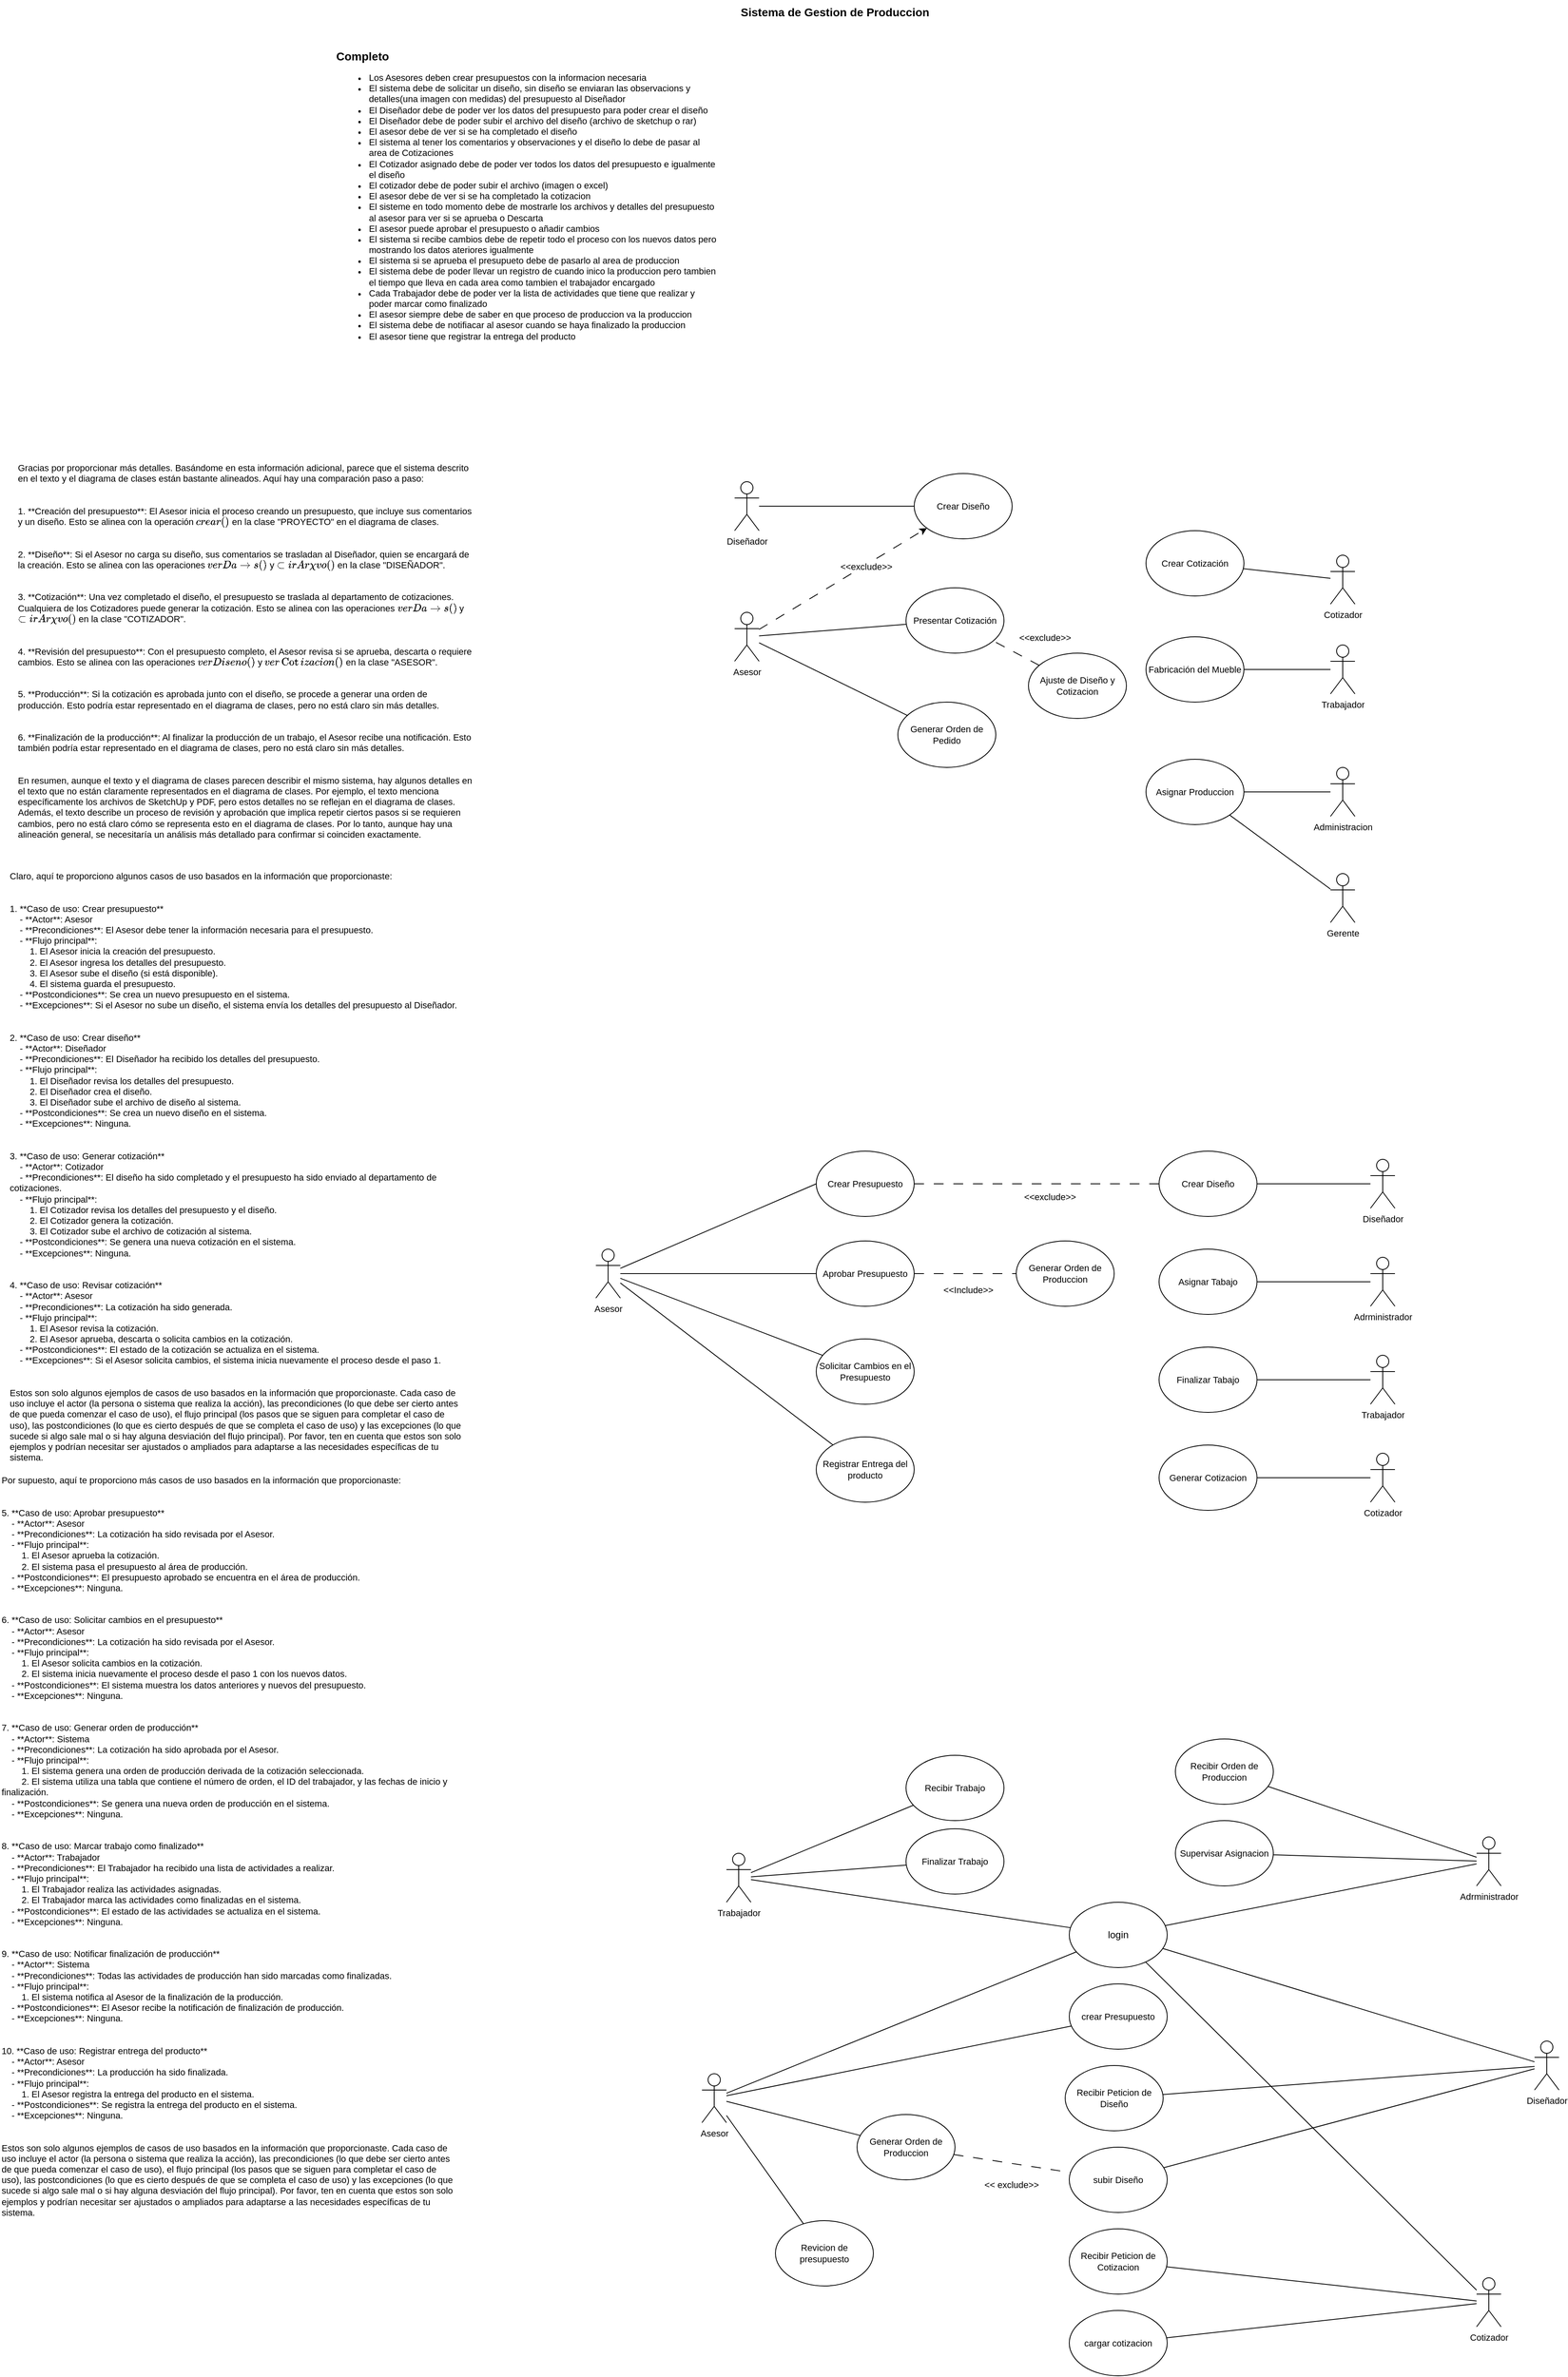 <mxfile version="22.1.21" type="device">
  <diagram id="C5RBs43oDa-KdzZeNtuy" name="Page-1">
    <mxGraphModel dx="3293" dy="3129" grid="1" gridSize="10" guides="1" tooltips="1" connect="1" arrows="1" fold="1" page="1" pageScale="1" pageWidth="850" pageHeight="1100" math="0" shadow="0">
      <root>
        <mxCell id="WIyWlLk6GJQsqaUBKTNV-0" />
        <mxCell id="WIyWlLk6GJQsqaUBKTNV-1" parent="WIyWlLk6GJQsqaUBKTNV-0" />
        <mxCell id="022_QiMPyhlzap2xASss-29" value="Crear Diseño" style="ellipse;whiteSpace=wrap;html=1;fontFamily=Helvetica;fontSize=11;fontColor=default;" parent="WIyWlLk6GJQsqaUBKTNV-1" vertex="1">
          <mxGeometry x="240" y="-1020" width="120" height="80" as="geometry" />
        </mxCell>
        <mxCell id="022_QiMPyhlzap2xASss-30" value="Crear Cotización" style="ellipse;whiteSpace=wrap;html=1;fontFamily=Helvetica;fontSize=11;fontColor=default;" parent="WIyWlLk6GJQsqaUBKTNV-1" vertex="1">
          <mxGeometry x="524" y="-950" width="120" height="80" as="geometry" />
        </mxCell>
        <mxCell id="022_QiMPyhlzap2xASss-31" value="Presentar Cotización" style="ellipse;whiteSpace=wrap;html=1;fontFamily=Helvetica;fontSize=11;fontColor=default;" parent="WIyWlLk6GJQsqaUBKTNV-1" vertex="1">
          <mxGeometry x="230" y="-880" width="120" height="80" as="geometry" />
        </mxCell>
        <mxCell id="022_QiMPyhlzap2xASss-59" style="edgeStyle=none;shape=connector;rounded=0;orthogonalLoop=1;jettySize=auto;html=1;labelBackgroundColor=default;align=center;verticalAlign=middle;fontFamily=Helvetica;fontSize=11;fontColor=default;endArrow=none;endFill=0;dashed=1;dashPattern=12 12;" parent="WIyWlLk6GJQsqaUBKTNV-1" source="022_QiMPyhlzap2xASss-32" target="022_QiMPyhlzap2xASss-31" edge="1">
          <mxGeometry relative="1" as="geometry" />
        </mxCell>
        <mxCell id="022_QiMPyhlzap2xASss-60" value="&amp;lt;&amp;lt;exclude&amp;gt;&amp;gt;" style="edgeLabel;html=1;align=center;verticalAlign=middle;resizable=0;points=[];fontSize=11;fontFamily=Helvetica;fontColor=default;" parent="022_QiMPyhlzap2xASss-59" vertex="1" connectable="0">
          <mxGeometry x="0.057" y="-1" relative="1" as="geometry">
            <mxPoint x="36" y="-18" as="offset" />
          </mxGeometry>
        </mxCell>
        <mxCell id="022_QiMPyhlzap2xASss-32" value="Ajuste de Diseño y Cotizacion" style="ellipse;whiteSpace=wrap;html=1;fontFamily=Helvetica;fontSize=11;fontColor=default;" parent="WIyWlLk6GJQsqaUBKTNV-1" vertex="1">
          <mxGeometry x="380" y="-800" width="120" height="80" as="geometry" />
        </mxCell>
        <mxCell id="022_QiMPyhlzap2xASss-33" value="Generar Orden de Pedido" style="ellipse;whiteSpace=wrap;html=1;fontFamily=Helvetica;fontSize=11;fontColor=default;" parent="WIyWlLk6GJQsqaUBKTNV-1" vertex="1">
          <mxGeometry x="220" y="-740" width="120" height="80" as="geometry" />
        </mxCell>
        <mxCell id="022_QiMPyhlzap2xASss-34" value="Asignar Produccion" style="ellipse;whiteSpace=wrap;html=1;fontFamily=Helvetica;fontSize=11;fontColor=default;" parent="WIyWlLk6GJQsqaUBKTNV-1" vertex="1">
          <mxGeometry x="524" y="-670" width="120" height="80" as="geometry" />
        </mxCell>
        <mxCell id="022_QiMPyhlzap2xASss-37" value="Fabricación del Mueble" style="ellipse;whiteSpace=wrap;html=1;fontFamily=Helvetica;fontSize=11;fontColor=default;" parent="WIyWlLk6GJQsqaUBKTNV-1" vertex="1">
          <mxGeometry x="524" y="-820" width="120" height="80" as="geometry" />
        </mxCell>
        <mxCell id="022_QiMPyhlzap2xASss-39" style="shape=connector;rounded=0;orthogonalLoop=1;jettySize=auto;html=1;labelBackgroundColor=default;strokeColor=none;align=center;verticalAlign=middle;fontFamily=Helvetica;fontSize=11;fontColor=default;endArrow=none;endFill=0;" parent="WIyWlLk6GJQsqaUBKTNV-1" source="022_QiMPyhlzap2xASss-38" target="022_QiMPyhlzap2xASss-29" edge="1">
          <mxGeometry relative="1" as="geometry" />
        </mxCell>
        <mxCell id="022_QiMPyhlzap2xASss-40" style="edgeStyle=none;shape=connector;rounded=0;orthogonalLoop=1;jettySize=auto;html=1;labelBackgroundColor=default;align=center;verticalAlign=middle;fontFamily=Helvetica;fontSize=11;fontColor=default;endArrow=classic;endFill=1;dashed=1;dashPattern=12 12;" parent="WIyWlLk6GJQsqaUBKTNV-1" source="022_QiMPyhlzap2xASss-38" target="022_QiMPyhlzap2xASss-29" edge="1">
          <mxGeometry relative="1" as="geometry" />
        </mxCell>
        <mxCell id="022_QiMPyhlzap2xASss-63" value="&amp;lt;&amp;lt;exclude&amp;gt;&amp;gt;" style="edgeLabel;html=1;align=center;verticalAlign=middle;resizable=0;points=[];fontSize=11;fontFamily=Helvetica;fontColor=default;" parent="022_QiMPyhlzap2xASss-40" vertex="1" connectable="0">
          <mxGeometry x="0.266" y="-2" relative="1" as="geometry">
            <mxPoint as="offset" />
          </mxGeometry>
        </mxCell>
        <mxCell id="022_QiMPyhlzap2xASss-42" style="edgeStyle=none;shape=connector;rounded=0;orthogonalLoop=1;jettySize=auto;html=1;labelBackgroundColor=default;align=center;verticalAlign=middle;fontFamily=Helvetica;fontSize=11;fontColor=default;endArrow=none;endFill=0;" parent="WIyWlLk6GJQsqaUBKTNV-1" source="022_QiMPyhlzap2xASss-38" target="022_QiMPyhlzap2xASss-31" edge="1">
          <mxGeometry relative="1" as="geometry" />
        </mxCell>
        <mxCell id="022_QiMPyhlzap2xASss-43" style="edgeStyle=none;shape=connector;rounded=0;orthogonalLoop=1;jettySize=auto;html=1;labelBackgroundColor=default;align=center;verticalAlign=middle;fontFamily=Helvetica;fontSize=11;fontColor=default;endArrow=none;endFill=0;" parent="WIyWlLk6GJQsqaUBKTNV-1" source="022_QiMPyhlzap2xASss-38" target="022_QiMPyhlzap2xASss-33" edge="1">
          <mxGeometry relative="1" as="geometry" />
        </mxCell>
        <mxCell id="022_QiMPyhlzap2xASss-38" value="Asesor" style="shape=umlActor;verticalLabelPosition=bottom;verticalAlign=top;html=1;outlineConnect=0;fontFamily=Helvetica;fontSize=11;fontColor=default;" parent="WIyWlLk6GJQsqaUBKTNV-1" vertex="1">
          <mxGeometry x="20" y="-850" width="30" height="60" as="geometry" />
        </mxCell>
        <mxCell id="022_QiMPyhlzap2xASss-49" style="edgeStyle=none;shape=connector;rounded=0;orthogonalLoop=1;jettySize=auto;html=1;labelBackgroundColor=default;align=center;verticalAlign=middle;fontFamily=Helvetica;fontSize=11;fontColor=default;endArrow=none;endFill=0;" parent="WIyWlLk6GJQsqaUBKTNV-1" source="022_QiMPyhlzap2xASss-46" target="022_QiMPyhlzap2xASss-30" edge="1">
          <mxGeometry relative="1" as="geometry" />
        </mxCell>
        <mxCell id="022_QiMPyhlzap2xASss-46" value="Cotizador" style="shape=umlActor;verticalLabelPosition=bottom;verticalAlign=top;html=1;outlineConnect=0;fontFamily=Helvetica;fontSize=11;fontColor=default;" parent="WIyWlLk6GJQsqaUBKTNV-1" vertex="1">
          <mxGeometry x="750" y="-920" width="30" height="60" as="geometry" />
        </mxCell>
        <mxCell id="022_QiMPyhlzap2xASss-52" style="edgeStyle=none;shape=connector;rounded=0;orthogonalLoop=1;jettySize=auto;html=1;labelBackgroundColor=default;align=center;verticalAlign=middle;fontFamily=Helvetica;fontSize=11;fontColor=default;endArrow=none;endFill=0;" parent="WIyWlLk6GJQsqaUBKTNV-1" source="022_QiMPyhlzap2xASss-51" target="022_QiMPyhlzap2xASss-37" edge="1">
          <mxGeometry relative="1" as="geometry" />
        </mxCell>
        <mxCell id="022_QiMPyhlzap2xASss-51" value="Trabajador" style="shape=umlActor;verticalLabelPosition=bottom;verticalAlign=top;html=1;outlineConnect=0;fontFamily=Helvetica;fontSize=11;fontColor=default;" parent="WIyWlLk6GJQsqaUBKTNV-1" vertex="1">
          <mxGeometry x="750" y="-810" width="30" height="60" as="geometry" />
        </mxCell>
        <mxCell id="022_QiMPyhlzap2xASss-56" style="edgeStyle=none;shape=connector;rounded=0;orthogonalLoop=1;jettySize=auto;html=1;labelBackgroundColor=default;align=center;verticalAlign=middle;fontFamily=Helvetica;fontSize=11;fontColor=default;endArrow=none;endFill=0;" parent="WIyWlLk6GJQsqaUBKTNV-1" source="022_QiMPyhlzap2xASss-55" target="022_QiMPyhlzap2xASss-34" edge="1">
          <mxGeometry relative="1" as="geometry" />
        </mxCell>
        <mxCell id="022_QiMPyhlzap2xASss-55" value="Administracion" style="shape=umlActor;verticalLabelPosition=bottom;verticalAlign=top;html=1;outlineConnect=0;fontFamily=Helvetica;fontSize=11;fontColor=default;" parent="WIyWlLk6GJQsqaUBKTNV-1" vertex="1">
          <mxGeometry x="750" y="-660" width="30" height="60" as="geometry" />
        </mxCell>
        <mxCell id="022_QiMPyhlzap2xASss-58" style="edgeStyle=none;shape=connector;rounded=0;orthogonalLoop=1;jettySize=auto;html=1;entryX=1;entryY=1;entryDx=0;entryDy=0;labelBackgroundColor=default;align=center;verticalAlign=middle;fontFamily=Helvetica;fontSize=11;fontColor=default;endArrow=none;endFill=0;" parent="WIyWlLk6GJQsqaUBKTNV-1" source="022_QiMPyhlzap2xASss-57" target="022_QiMPyhlzap2xASss-34" edge="1">
          <mxGeometry relative="1" as="geometry" />
        </mxCell>
        <mxCell id="022_QiMPyhlzap2xASss-57" value="Gerente" style="shape=umlActor;verticalLabelPosition=bottom;verticalAlign=top;html=1;outlineConnect=0;fontFamily=Helvetica;fontSize=11;fontColor=default;" parent="WIyWlLk6GJQsqaUBKTNV-1" vertex="1">
          <mxGeometry x="750" y="-530" width="30" height="60" as="geometry" />
        </mxCell>
        <mxCell id="022_QiMPyhlzap2xASss-62" style="edgeStyle=none;shape=connector;rounded=0;orthogonalLoop=1;jettySize=auto;html=1;labelBackgroundColor=default;align=center;verticalAlign=middle;fontFamily=Helvetica;fontSize=11;fontColor=default;endArrow=none;endFill=0;" parent="WIyWlLk6GJQsqaUBKTNV-1" source="022_QiMPyhlzap2xASss-61" target="022_QiMPyhlzap2xASss-29" edge="1">
          <mxGeometry relative="1" as="geometry" />
        </mxCell>
        <mxCell id="022_QiMPyhlzap2xASss-61" value="Diseñador" style="shape=umlActor;verticalLabelPosition=bottom;verticalAlign=top;html=1;outlineConnect=0;fontFamily=Helvetica;fontSize=11;fontColor=default;" parent="WIyWlLk6GJQsqaUBKTNV-1" vertex="1">
          <mxGeometry x="20" y="-1010" width="30" height="60" as="geometry" />
        </mxCell>
        <mxCell id="TXay83gfQH7YR7HTGBkE-0" value="&lt;font style=&quot;font-size: 14px;&quot;&gt;&lt;b&gt;Sistema de Gestion de Produccion&amp;nbsp;&lt;/b&gt;&lt;/font&gt;" style="text;strokeColor=none;align=center;fillColor=none;html=1;verticalAlign=middle;whiteSpace=wrap;rounded=0;fontSize=11;fontFamily=Helvetica;fontColor=default;" parent="WIyWlLk6GJQsqaUBKTNV-1" vertex="1">
          <mxGeometry y="-1600" width="290" height="30" as="geometry" />
        </mxCell>
        <mxCell id="TXay83gfQH7YR7HTGBkE-3" value="&lt;div style=&quot;font-size: 14px;&quot;&gt;&lt;b&gt;Completo&lt;/b&gt;&lt;/div&gt;&lt;ul&gt;&lt;li&gt;Los Asesores deben crear presupuestos con la informacion necesaria&lt;/li&gt;&lt;li style=&quot;&quot;&gt;El sistema debe de solicitar un diseño, sin diseño se enviaran las observacions y detalles(una imagen con medidas) del presupuesto al Diseñador&lt;/li&gt;&lt;li style=&quot;&quot;&gt;El Diseñador debe de poder ver los datos del presupuesto para poder crear el diseño&lt;/li&gt;&lt;li style=&quot;&quot;&gt;El Diseñador debe de poder subir el archivo del diseño (archivo de sketchup o rar)&lt;/li&gt;&lt;li style=&quot;&quot;&gt;El asesor debe de ver si se ha completado el diseño&lt;/li&gt;&lt;li style=&quot;&quot;&gt;El sistema al tener los comentarios y observaciones y el diseño lo debe de pasar al area de Cotizaciones&lt;/li&gt;&lt;li style=&quot;&quot;&gt;El Cotizador asignado debe de poder ver todos los datos del presupuesto e igualmente el diseño&lt;/li&gt;&lt;li style=&quot;&quot;&gt;El cotizador debe de poder subir el archivo (imagen o excel)&amp;nbsp;&lt;/li&gt;&lt;li style=&quot;&quot;&gt;El asesor debe de ver si se ha completado la cotizacion&lt;/li&gt;&lt;li style=&quot;&quot;&gt;El sisteme en todo momento debe de mostrarle los archivos y detalles del presupuesto al asesor para ver si se aprueba o Descarta&lt;br&gt;&lt;/li&gt;&lt;li style=&quot;&quot;&gt;El asesor puede aprobar el presupuesto o añadir cambios&lt;/li&gt;&lt;li style=&quot;&quot;&gt;El sistema si recibe cambios debe de repetir todo el proceso con los nuevos datos pero mostrando los datos ateriores igualmente&lt;/li&gt;&lt;li style=&quot;&quot;&gt;El sistema si se aprueba el presupueto debe de pasarlo al area de produccion&lt;/li&gt;&lt;li style=&quot;&quot;&gt;El sistema debe de poder llevar un registro de cuando inico la produccion pero tambien el tiempo que lleva en cada area como tambien el trabajador encargado&lt;/li&gt;&lt;li style=&quot;&quot;&gt;Cada Trabajador debe de poder ver la lista de actividades que tiene que realizar y poder marcar como finalizado&amp;nbsp;&lt;/li&gt;&lt;li style=&quot;&quot;&gt;El asesor siempre debe de saber en que proceso de produccion va la produccion&lt;/li&gt;&lt;li style=&quot;&quot;&gt;El sistema debe de notifiacar al asesor cuando se haya finalizado la produccion&lt;/li&gt;&lt;li style=&quot;&quot;&gt;El asesor tiene que registrar la entrega del producto&lt;/li&gt;&lt;/ul&gt;" style="text;strokeColor=none;align=left;fillColor=none;html=1;verticalAlign=middle;whiteSpace=wrap;rounded=0;fontSize=11;fontFamily=Helvetica;fontColor=default;" parent="WIyWlLk6GJQsqaUBKTNV-1" vertex="1">
          <mxGeometry x="-470" y="-1550" width="470" height="390" as="geometry" />
        </mxCell>
        <mxCell id="TXay83gfQH7YR7HTGBkE-7" value="Gracias por proporcionar más detalles. Basándome en esta información adicional, parece que el sistema descrito en el texto y el diagrama de clases están bastante alineados. Aquí hay una comparación paso a paso:&#xa;&#xa;&#xa;1. **Creación del presupuesto**: El Asesor inicia el proceso creando un presupuesto, que incluye sus comentarios y un diseño. Esto se alinea con la operación `crear()` en la clase &quot;PROYECTO&quot; en el diagrama de clases.&#xa;&#xa;&#xa;2. **Diseño**: Si el Asesor no carga su diseño, sus comentarios se trasladan al Diseñador, quien se encargará de la creación. Esto se alinea con las operaciones `verDatos()` y `subirArchivo()` en la clase &quot;DISEÑADOR&quot;.&#xa;&#xa;&#xa;3. **Cotización**: Una vez completado el diseño, el presupuesto se traslada al departamento de cotizaciones. Cualquiera de los Cotizadores puede generar la cotización. Esto se alinea con las operaciones `verDatos()` y `subirArchivo()` en la clase &quot;COTIZADOR&quot;.&#xa;&#xa;&#xa;4. **Revisión del presupuesto**: Con el presupuesto completo, el Asesor revisa si se aprueba, descarta o requiere cambios. Esto se alinea con las operaciones `verDiseno()` y `verCotizacion()` en la clase &quot;ASESOR&quot;.&#xa;&#xa;&#xa;5. **Producción**: Si la cotización es aprobada junto con el diseño, se procede a generar una orden de producción. Esto podría estar representado en el diagrama de clases, pero no está claro sin más detalles.&#xa;&#xa;&#xa;6. **Finalización de la producción**: Al finalizar la producción de un trabajo, el Asesor recibe una notificación. Esto también podría estar representado en el diagrama de clases, pero no está claro sin más detalles.&#xa;&#xa;&#xa;En resumen, aunque el texto y el diagrama de clases parecen describir el mismo sistema, hay algunos detalles en el texto que no están claramente representados en el diagrama de clases. Por ejemplo, el texto menciona específicamente los archivos de SketchUp y PDF, pero estos detalles no se reflejan en el diagrama de clases. Además, el texto describe un proceso de revisión y aprobación que implica repetir ciertos pasos si se requieren cambios, pero no está claro cómo se representa esto en el diagrama de clases. Por lo tanto, aunque hay una alineación general, se necesitaría un análisis más detallado para confirmar si coinciden exactamente." style="text;whiteSpace=wrap;fontSize=11;fontFamily=Helvetica;fontColor=default;" parent="WIyWlLk6GJQsqaUBKTNV-1" vertex="1">
          <mxGeometry x="-860" y="-1040" width="560" height="560" as="geometry" />
        </mxCell>
        <mxCell id="TXay83gfQH7YR7HTGBkE-8" value="Claro, aquí te proporciono algunos casos de uso basados en la información que proporcionaste:&#xa;&#xa;&#xa;1. **Caso de uso: Crear presupuesto**&#xa;    - **Actor**: Asesor&#xa;    - **Precondiciones**: El Asesor debe tener la información necesaria para el presupuesto.&#xa;    - **Flujo principal**:&#xa;        1. El Asesor inicia la creación del presupuesto.&#xa;        2. El Asesor ingresa los detalles del presupuesto.&#xa;        3. El Asesor sube el diseño (si está disponible).&#xa;        4. El sistema guarda el presupuesto.&#xa;    - **Postcondiciones**: Se crea un nuevo presupuesto en el sistema.&#xa;    - **Excepciones**: Si el Asesor no sube un diseño, el sistema envía los detalles del presupuesto al Diseñador.&#xa;&#xa;&#xa;2. **Caso de uso: Crear diseño**&#xa;    - **Actor**: Diseñador&#xa;    - **Precondiciones**: El Diseñador ha recibido los detalles del presupuesto.&#xa;    - **Flujo principal**:&#xa;        1. El Diseñador revisa los detalles del presupuesto.&#xa;        2. El Diseñador crea el diseño.&#xa;        3. El Diseñador sube el archivo de diseño al sistema.&#xa;    - **Postcondiciones**: Se crea un nuevo diseño en el sistema.&#xa;    - **Excepciones**: Ninguna.&#xa;&#xa;&#xa;3. **Caso de uso: Generar cotización**&#xa;    - **Actor**: Cotizador&#xa;    - **Precondiciones**: El diseño ha sido completado y el presupuesto ha sido enviado al departamento de cotizaciones.&#xa;    - **Flujo principal**:&#xa;        1. El Cotizador revisa los detalles del presupuesto y el diseño.&#xa;        2. El Cotizador genera la cotización.&#xa;        3. El Cotizador sube el archivo de cotización al sistema.&#xa;    - **Postcondiciones**: Se genera una nueva cotización en el sistema.&#xa;    - **Excepciones**: Ninguna.&#xa;&#xa;&#xa;4. **Caso de uso: Revisar cotización**&#xa;    - **Actor**: Asesor&#xa;    - **Precondiciones**: La cotización ha sido generada.&#xa;    - **Flujo principal**:&#xa;        1. El Asesor revisa la cotización.&#xa;        2. El Asesor aprueba, descarta o solicita cambios en la cotización.&#xa;    - **Postcondiciones**: El estado de la cotización se actualiza en el sistema.&#xa;    - **Excepciones**: Si el Asesor solicita cambios, el sistema inicia nuevamente el proceso desde el paso 1.&#xa;&#xa;&#xa;Estos son solo algunos ejemplos de casos de uso basados en la información que proporcionaste. Cada caso de uso incluye el actor (la persona o sistema que realiza la acción), las precondiciones (lo que debe ser cierto antes de que pueda comenzar el caso de uso), el flujo principal (los pasos que se siguen para completar el caso de uso), las postcondiciones (lo que es cierto después de que se completa el caso de uso) y las excepciones (lo que sucede si algo sale mal o si hay alguna desviación del flujo principal). Por favor, ten en cuenta que estos son solo ejemplos y podrían necesitar ser ajustados o ampliados para adaptarse a las necesidades específicas de tu sistema." style="text;whiteSpace=wrap;fontSize=11;fontFamily=Helvetica;fontColor=default;" parent="WIyWlLk6GJQsqaUBKTNV-1" vertex="1">
          <mxGeometry x="-870" y="-540" width="560" height="780" as="geometry" />
        </mxCell>
        <mxCell id="TXay83gfQH7YR7HTGBkE-9" value="Por supuesto, aquí te proporciono más casos de uso basados en la información que proporcionaste:&#xa;&#xa;&#xa;5. **Caso de uso: Aprobar presupuesto**&#xa;    - **Actor**: Asesor&#xa;    - **Precondiciones**: La cotización ha sido revisada por el Asesor.&#xa;    - **Flujo principal**:&#xa;        1. El Asesor aprueba la cotización.&#xa;        2. El sistema pasa el presupuesto al área de producción.&#xa;    - **Postcondiciones**: El presupuesto aprobado se encuentra en el área de producción.&#xa;    - **Excepciones**: Ninguna.&#xa;&#xa;&#xa;6. **Caso de uso: Solicitar cambios en el presupuesto**&#xa;    - **Actor**: Asesor&#xa;    - **Precondiciones**: La cotización ha sido revisada por el Asesor.&#xa;    - **Flujo principal**:&#xa;        1. El Asesor solicita cambios en la cotización.&#xa;        2. El sistema inicia nuevamente el proceso desde el paso 1 con los nuevos datos.&#xa;    - **Postcondiciones**: El sistema muestra los datos anteriores y nuevos del presupuesto.&#xa;    - **Excepciones**: Ninguna.&#xa;&#xa;&#xa;7. **Caso de uso: Generar orden de producción**&#xa;    - **Actor**: Sistema&#xa;    - **Precondiciones**: La cotización ha sido aprobada por el Asesor.&#xa;    - **Flujo principal**:&#xa;        1. El sistema genera una orden de producción derivada de la cotización seleccionada.&#xa;        2. El sistema utiliza una tabla que contiene el número de orden, el ID del trabajador, y las fechas de inicio y finalización.&#xa;    - **Postcondiciones**: Se genera una nueva orden de producción en el sistema.&#xa;    - **Excepciones**: Ninguna.&#xa;&#xa;&#xa;8. **Caso de uso: Marcar trabajo como finalizado**&#xa;    - **Actor**: Trabajador&#xa;    - **Precondiciones**: El Trabajador ha recibido una lista de actividades a realizar.&#xa;    - **Flujo principal**:&#xa;        1. El Trabajador realiza las actividades asignadas.&#xa;        2. El Trabajador marca las actividades como finalizadas en el sistema.&#xa;    - **Postcondiciones**: El estado de las actividades se actualiza en el sistema.&#xa;    - **Excepciones**: Ninguna.&#xa;&#xa;&#xa;9. **Caso de uso: Notificar finalización de producción**&#xa;    - **Actor**: Sistema&#xa;    - **Precondiciones**: Todas las actividades de producción han sido marcadas como finalizadas.&#xa;    - **Flujo principal**:&#xa;        1. El sistema notifica al Asesor de la finalización de la producción.&#xa;    - **Postcondiciones**: El Asesor recibe la notificación de finalización de producción.&#xa;    - **Excepciones**: Ninguna.&#xa;&#xa;&#xa;10. **Caso de uso: Registrar entrega del producto**&#xa;    - **Actor**: Asesor&#xa;    - **Precondiciones**: La producción ha sido finalizada.&#xa;    - **Flujo principal**:&#xa;        1. El Asesor registra la entrega del producto en el sistema.&#xa;    - **Postcondiciones**: Se registra la entrega del producto en el sistema.&#xa;    - **Excepciones**: Ninguna.&#xa;&#xa;&#xa;Estos son solo algunos ejemplos de casos de uso basados en la información que proporcionaste. Cada caso de uso incluye el actor (la persona o sistema que realiza la acción), las precondiciones (lo que debe ser cierto antes de que pueda comenzar el caso de uso), el flujo principal (los pasos que se siguen para completar el caso de uso), las postcondiciones (lo que es cierto después de que se completa el caso de uso) y las excepciones (lo que sucede si algo sale mal o si hay alguna desviación del flujo principal). Por favor, ten en cuenta que estos son solo ejemplos y podrían necesitar ser ajustados o ampliados para adaptarse a las necesidades específicas de tu sistema." style="text;whiteSpace=wrap;fontSize=11;fontFamily=Helvetica;fontColor=default;" parent="WIyWlLk6GJQsqaUBKTNV-1" vertex="1">
          <mxGeometry x="-880" y="200" width="560" height="930" as="geometry" />
        </mxCell>
        <mxCell id="TXay83gfQH7YR7HTGBkE-13" style="shape=connector;rounded=0;orthogonalLoop=1;jettySize=auto;html=1;entryX=0;entryY=0.5;entryDx=0;entryDy=0;labelBackgroundColor=default;strokeColor=default;align=center;verticalAlign=middle;fontFamily=Helvetica;fontSize=11;fontColor=default;endArrow=none;endFill=0;" parent="WIyWlLk6GJQsqaUBKTNV-1" source="TXay83gfQH7YR7HTGBkE-10" target="TXay83gfQH7YR7HTGBkE-11" edge="1">
          <mxGeometry relative="1" as="geometry" />
        </mxCell>
        <mxCell id="TXay83gfQH7YR7HTGBkE-23" style="edgeStyle=none;shape=connector;rounded=0;orthogonalLoop=1;jettySize=auto;html=1;labelBackgroundColor=default;strokeColor=default;align=center;verticalAlign=middle;fontFamily=Helvetica;fontSize=11;fontColor=default;endArrow=none;endFill=0;" parent="WIyWlLk6GJQsqaUBKTNV-1" source="TXay83gfQH7YR7HTGBkE-10" target="TXay83gfQH7YR7HTGBkE-22" edge="1">
          <mxGeometry relative="1" as="geometry" />
        </mxCell>
        <mxCell id="TXay83gfQH7YR7HTGBkE-25" style="edgeStyle=none;shape=connector;rounded=0;orthogonalLoop=1;jettySize=auto;html=1;labelBackgroundColor=default;strokeColor=default;align=center;verticalAlign=middle;fontFamily=Helvetica;fontSize=11;fontColor=default;endArrow=none;endFill=0;" parent="WIyWlLk6GJQsqaUBKTNV-1" source="TXay83gfQH7YR7HTGBkE-10" target="TXay83gfQH7YR7HTGBkE-24" edge="1">
          <mxGeometry relative="1" as="geometry" />
        </mxCell>
        <mxCell id="TXay83gfQH7YR7HTGBkE-33" style="edgeStyle=none;shape=connector;rounded=0;orthogonalLoop=1;jettySize=auto;html=1;labelBackgroundColor=default;strokeColor=default;align=center;verticalAlign=middle;fontFamily=Helvetica;fontSize=11;fontColor=default;endArrow=none;endFill=0;" parent="WIyWlLk6GJQsqaUBKTNV-1" source="TXay83gfQH7YR7HTGBkE-10" target="TXay83gfQH7YR7HTGBkE-32" edge="1">
          <mxGeometry relative="1" as="geometry" />
        </mxCell>
        <mxCell id="TXay83gfQH7YR7HTGBkE-10" value="Asesor" style="shape=umlActor;verticalLabelPosition=bottom;verticalAlign=top;html=1;outlineConnect=0;fontFamily=Helvetica;fontSize=11;fontColor=default;" parent="WIyWlLk6GJQsqaUBKTNV-1" vertex="1">
          <mxGeometry x="-150" y="-70" width="30" height="60" as="geometry" />
        </mxCell>
        <mxCell id="TXay83gfQH7YR7HTGBkE-34" style="edgeStyle=none;shape=connector;rounded=0;orthogonalLoop=1;jettySize=auto;html=1;labelBackgroundColor=default;strokeColor=default;align=center;verticalAlign=middle;fontFamily=Helvetica;fontSize=11;fontColor=default;endArrow=none;endFill=0;dashed=1;dashPattern=12 12;" parent="WIyWlLk6GJQsqaUBKTNV-1" source="TXay83gfQH7YR7HTGBkE-11" target="TXay83gfQH7YR7HTGBkE-15" edge="1">
          <mxGeometry relative="1" as="geometry" />
        </mxCell>
        <mxCell id="TXay83gfQH7YR7HTGBkE-35" value="&amp;lt;&amp;lt;exclude&amp;gt;&amp;gt;" style="edgeLabel;html=1;align=center;verticalAlign=middle;resizable=0;points=[];fontSize=11;fontFamily=Helvetica;fontColor=default;" parent="TXay83gfQH7YR7HTGBkE-34" vertex="1" connectable="0">
          <mxGeometry x="0.253" y="-4" relative="1" as="geometry">
            <mxPoint x="-22" y="12" as="offset" />
          </mxGeometry>
        </mxCell>
        <mxCell id="TXay83gfQH7YR7HTGBkE-11" value="Crear Presupuesto" style="ellipse;whiteSpace=wrap;html=1;fontFamily=Helvetica;fontSize=11;fontColor=default;" parent="WIyWlLk6GJQsqaUBKTNV-1" vertex="1">
          <mxGeometry x="120" y="-190" width="120" height="80" as="geometry" />
        </mxCell>
        <mxCell id="TXay83gfQH7YR7HTGBkE-16" style="shape=connector;rounded=0;orthogonalLoop=1;jettySize=auto;html=1;labelBackgroundColor=default;strokeColor=default;align=center;verticalAlign=middle;fontFamily=Helvetica;fontSize=11;fontColor=default;endArrow=none;endFill=0;" parent="WIyWlLk6GJQsqaUBKTNV-1" source="TXay83gfQH7YR7HTGBkE-14" target="TXay83gfQH7YR7HTGBkE-15" edge="1">
          <mxGeometry relative="1" as="geometry" />
        </mxCell>
        <mxCell id="TXay83gfQH7YR7HTGBkE-14" value="Diseñador" style="shape=umlActor;verticalLabelPosition=bottom;verticalAlign=top;html=1;outlineConnect=0;fontFamily=Helvetica;fontSize=11;fontColor=default;" parent="WIyWlLk6GJQsqaUBKTNV-1" vertex="1">
          <mxGeometry x="799" y="-180" width="30" height="60" as="geometry" />
        </mxCell>
        <mxCell id="TXay83gfQH7YR7HTGBkE-15" value="Crear Diseño" style="ellipse;whiteSpace=wrap;html=1;fontFamily=Helvetica;fontSize=11;fontColor=default;" parent="WIyWlLk6GJQsqaUBKTNV-1" vertex="1">
          <mxGeometry x="540" y="-190" width="120" height="80" as="geometry" />
        </mxCell>
        <mxCell id="TXay83gfQH7YR7HTGBkE-19" style="edgeStyle=orthogonalEdgeStyle;shape=connector;rounded=0;orthogonalLoop=1;jettySize=auto;html=1;labelBackgroundColor=default;strokeColor=default;align=center;verticalAlign=middle;fontFamily=Helvetica;fontSize=11;fontColor=default;endArrow=none;endFill=0;" parent="WIyWlLk6GJQsqaUBKTNV-1" source="TXay83gfQH7YR7HTGBkE-17" target="TXay83gfQH7YR7HTGBkE-18" edge="1">
          <mxGeometry relative="1" as="geometry" />
        </mxCell>
        <mxCell id="TXay83gfQH7YR7HTGBkE-17" value="Cotizador" style="shape=umlActor;verticalLabelPosition=bottom;verticalAlign=top;html=1;outlineConnect=0;fontFamily=Helvetica;fontSize=11;fontColor=default;" parent="WIyWlLk6GJQsqaUBKTNV-1" vertex="1">
          <mxGeometry x="799" y="180" width="30" height="60" as="geometry" />
        </mxCell>
        <mxCell id="TXay83gfQH7YR7HTGBkE-18" value="Generar Cotizacion" style="ellipse;whiteSpace=wrap;html=1;fontFamily=Helvetica;fontSize=11;fontColor=default;" parent="WIyWlLk6GJQsqaUBKTNV-1" vertex="1">
          <mxGeometry x="540" y="170" width="120" height="80" as="geometry" />
        </mxCell>
        <mxCell id="TXay83gfQH7YR7HTGBkE-36" style="edgeStyle=none;shape=connector;rounded=0;orthogonalLoop=1;jettySize=auto;html=1;labelBackgroundColor=default;strokeColor=default;align=center;verticalAlign=middle;fontFamily=Helvetica;fontSize=11;fontColor=default;endArrow=none;endFill=0;dashed=1;dashPattern=12 12;" parent="WIyWlLk6GJQsqaUBKTNV-1" source="TXay83gfQH7YR7HTGBkE-22" target="TXay83gfQH7YR7HTGBkE-27" edge="1">
          <mxGeometry relative="1" as="geometry" />
        </mxCell>
        <mxCell id="TXay83gfQH7YR7HTGBkE-37" value="&amp;lt;&amp;lt;Include&amp;gt;&amp;gt;" style="edgeLabel;html=1;align=center;verticalAlign=middle;resizable=0;points=[];fontSize=11;fontFamily=Helvetica;fontColor=default;" parent="TXay83gfQH7YR7HTGBkE-36" vertex="1" connectable="0">
          <mxGeometry x="0.049" y="1" relative="1" as="geometry">
            <mxPoint y="21" as="offset" />
          </mxGeometry>
        </mxCell>
        <mxCell id="TXay83gfQH7YR7HTGBkE-22" value="Aprobar Presupuesto" style="ellipse;whiteSpace=wrap;html=1;fontFamily=Helvetica;fontSize=11;fontColor=default;" parent="WIyWlLk6GJQsqaUBKTNV-1" vertex="1">
          <mxGeometry x="120" y="-80" width="120" height="80" as="geometry" />
        </mxCell>
        <mxCell id="TXay83gfQH7YR7HTGBkE-24" value="Solicitar Cambios en el Presupuesto" style="ellipse;whiteSpace=wrap;html=1;fontFamily=Helvetica;fontSize=11;fontColor=default;" parent="WIyWlLk6GJQsqaUBKTNV-1" vertex="1">
          <mxGeometry x="120" y="40" width="120" height="80" as="geometry" />
        </mxCell>
        <mxCell id="TXay83gfQH7YR7HTGBkE-27" value="Generar Orden de Produccion" style="ellipse;whiteSpace=wrap;html=1;fontFamily=Helvetica;fontSize=11;fontColor=default;" parent="WIyWlLk6GJQsqaUBKTNV-1" vertex="1">
          <mxGeometry x="365" y="-80" width="120" height="80" as="geometry" />
        </mxCell>
        <mxCell id="TXay83gfQH7YR7HTGBkE-31" style="edgeStyle=none;shape=connector;rounded=0;orthogonalLoop=1;jettySize=auto;html=1;labelBackgroundColor=default;strokeColor=default;align=center;verticalAlign=middle;fontFamily=Helvetica;fontSize=11;fontColor=default;endArrow=none;endFill=0;" parent="WIyWlLk6GJQsqaUBKTNV-1" source="TXay83gfQH7YR7HTGBkE-29" target="TXay83gfQH7YR7HTGBkE-30" edge="1">
          <mxGeometry relative="1" as="geometry" />
        </mxCell>
        <mxCell id="TXay83gfQH7YR7HTGBkE-29" value="Trabajador" style="shape=umlActor;verticalLabelPosition=bottom;verticalAlign=top;html=1;outlineConnect=0;fontFamily=Helvetica;fontSize=11;fontColor=default;" parent="WIyWlLk6GJQsqaUBKTNV-1" vertex="1">
          <mxGeometry x="799" y="60" width="30" height="60" as="geometry" />
        </mxCell>
        <mxCell id="TXay83gfQH7YR7HTGBkE-30" value="Finalizar Tabajo" style="ellipse;whiteSpace=wrap;html=1;fontFamily=Helvetica;fontSize=11;fontColor=default;" parent="WIyWlLk6GJQsqaUBKTNV-1" vertex="1">
          <mxGeometry x="540" y="50" width="120" height="80" as="geometry" />
        </mxCell>
        <mxCell id="TXay83gfQH7YR7HTGBkE-32" value="Registrar Entrega del producto" style="ellipse;whiteSpace=wrap;html=1;fontFamily=Helvetica;fontSize=11;fontColor=default;" parent="WIyWlLk6GJQsqaUBKTNV-1" vertex="1">
          <mxGeometry x="120" y="160" width="120" height="80" as="geometry" />
        </mxCell>
        <mxCell id="TXay83gfQH7YR7HTGBkE-41" style="edgeStyle=none;shape=connector;rounded=0;orthogonalLoop=1;jettySize=auto;html=1;labelBackgroundColor=default;strokeColor=default;align=center;verticalAlign=middle;fontFamily=Helvetica;fontSize=11;fontColor=default;endArrow=none;endFill=0;" parent="WIyWlLk6GJQsqaUBKTNV-1" source="TXay83gfQH7YR7HTGBkE-38" target="TXay83gfQH7YR7HTGBkE-39" edge="1">
          <mxGeometry relative="1" as="geometry" />
        </mxCell>
        <mxCell id="TXay83gfQH7YR7HTGBkE-38" value="Adrministrador" style="shape=umlActor;verticalLabelPosition=bottom;verticalAlign=top;html=1;outlineConnect=0;fontFamily=Helvetica;fontSize=11;fontColor=default;" parent="WIyWlLk6GJQsqaUBKTNV-1" vertex="1">
          <mxGeometry x="799" y="-60" width="30" height="60" as="geometry" />
        </mxCell>
        <mxCell id="TXay83gfQH7YR7HTGBkE-39" value="Asignar Tabajo" style="ellipse;whiteSpace=wrap;html=1;fontFamily=Helvetica;fontSize=11;fontColor=default;" parent="WIyWlLk6GJQsqaUBKTNV-1" vertex="1">
          <mxGeometry x="540" y="-70" width="120" height="80" as="geometry" />
        </mxCell>
        <mxCell id="iO9kJRo08QqhtwGdoEuc-6" style="rounded=0;orthogonalLoop=1;jettySize=auto;html=1;endArrow=none;endFill=0;" edge="1" parent="WIyWlLk6GJQsqaUBKTNV-1" source="iO9kJRo08QqhtwGdoEuc-0" target="iO9kJRo08QqhtwGdoEuc-5">
          <mxGeometry relative="1" as="geometry" />
        </mxCell>
        <mxCell id="iO9kJRo08QqhtwGdoEuc-12" style="edgeStyle=none;shape=connector;rounded=0;orthogonalLoop=1;jettySize=auto;html=1;labelBackgroundColor=default;strokeColor=default;align=center;verticalAlign=middle;fontFamily=Helvetica;fontSize=11;fontColor=default;endArrow=none;endFill=0;" edge="1" parent="WIyWlLk6GJQsqaUBKTNV-1" source="iO9kJRo08QqhtwGdoEuc-0" target="iO9kJRo08QqhtwGdoEuc-11">
          <mxGeometry relative="1" as="geometry" />
        </mxCell>
        <mxCell id="iO9kJRo08QqhtwGdoEuc-20" style="edgeStyle=none;shape=connector;rounded=0;orthogonalLoop=1;jettySize=auto;html=1;labelBackgroundColor=default;strokeColor=default;align=center;verticalAlign=middle;fontFamily=Helvetica;fontSize=11;fontColor=default;endArrow=none;endFill=0;" edge="1" parent="WIyWlLk6GJQsqaUBKTNV-1" source="iO9kJRo08QqhtwGdoEuc-0" target="iO9kJRo08QqhtwGdoEuc-19">
          <mxGeometry relative="1" as="geometry" />
        </mxCell>
        <mxCell id="iO9kJRo08QqhtwGdoEuc-22" style="edgeStyle=none;shape=connector;rounded=0;orthogonalLoop=1;jettySize=auto;html=1;labelBackgroundColor=default;strokeColor=default;align=center;verticalAlign=middle;fontFamily=Helvetica;fontSize=11;fontColor=default;endArrow=none;endFill=0;" edge="1" parent="WIyWlLk6GJQsqaUBKTNV-1" source="iO9kJRo08QqhtwGdoEuc-0" target="iO9kJRo08QqhtwGdoEuc-21">
          <mxGeometry relative="1" as="geometry" />
        </mxCell>
        <mxCell id="iO9kJRo08QqhtwGdoEuc-0" value="Asesor" style="shape=umlActor;verticalLabelPosition=bottom;verticalAlign=top;html=1;outlineConnect=0;fontFamily=Helvetica;fontSize=11;fontColor=default;" vertex="1" parent="WIyWlLk6GJQsqaUBKTNV-1">
          <mxGeometry x="-20" y="940" width="30" height="60" as="geometry" />
        </mxCell>
        <mxCell id="iO9kJRo08QqhtwGdoEuc-7" style="edgeStyle=none;shape=connector;rounded=0;orthogonalLoop=1;jettySize=auto;html=1;labelBackgroundColor=default;strokeColor=default;align=center;verticalAlign=middle;fontFamily=Helvetica;fontSize=11;fontColor=default;endArrow=none;endFill=0;" edge="1" parent="WIyWlLk6GJQsqaUBKTNV-1" source="iO9kJRo08QqhtwGdoEuc-1" target="iO9kJRo08QqhtwGdoEuc-5">
          <mxGeometry relative="1" as="geometry" />
        </mxCell>
        <mxCell id="iO9kJRo08QqhtwGdoEuc-15" style="edgeStyle=none;shape=connector;rounded=0;orthogonalLoop=1;jettySize=auto;html=1;labelBackgroundColor=default;strokeColor=default;align=center;verticalAlign=middle;fontFamily=Helvetica;fontSize=11;fontColor=default;endArrow=none;endFill=0;" edge="1" parent="WIyWlLk6GJQsqaUBKTNV-1" source="iO9kJRo08QqhtwGdoEuc-1" target="iO9kJRo08QqhtwGdoEuc-13">
          <mxGeometry relative="1" as="geometry" />
        </mxCell>
        <mxCell id="iO9kJRo08QqhtwGdoEuc-33" style="edgeStyle=none;shape=connector;rounded=0;orthogonalLoop=1;jettySize=auto;html=1;labelBackgroundColor=default;strokeColor=default;align=center;verticalAlign=middle;fontFamily=Helvetica;fontSize=11;fontColor=default;endArrow=none;endFill=0;jumpStyle=arc;jumpSize=10;" edge="1" parent="WIyWlLk6GJQsqaUBKTNV-1" source="iO9kJRo08QqhtwGdoEuc-1" target="iO9kJRo08QqhtwGdoEuc-31">
          <mxGeometry relative="1" as="geometry" />
        </mxCell>
        <mxCell id="iO9kJRo08QqhtwGdoEuc-1" value="Diseñador" style="shape=umlActor;verticalLabelPosition=bottom;verticalAlign=top;html=1;outlineConnect=0;fontFamily=Helvetica;fontSize=11;fontColor=default;" vertex="1" parent="WIyWlLk6GJQsqaUBKTNV-1">
          <mxGeometry x="1000" y="900" width="30" height="60" as="geometry" />
        </mxCell>
        <mxCell id="iO9kJRo08QqhtwGdoEuc-10" style="edgeStyle=none;shape=connector;rounded=0;orthogonalLoop=1;jettySize=auto;html=1;labelBackgroundColor=default;strokeColor=default;align=center;verticalAlign=middle;fontFamily=Helvetica;fontSize=11;fontColor=default;endArrow=none;endFill=0;" edge="1" parent="WIyWlLk6GJQsqaUBKTNV-1" source="iO9kJRo08QqhtwGdoEuc-2" target="iO9kJRo08QqhtwGdoEuc-5">
          <mxGeometry relative="1" as="geometry" />
        </mxCell>
        <mxCell id="iO9kJRo08QqhtwGdoEuc-18" style="edgeStyle=none;shape=connector;rounded=0;orthogonalLoop=1;jettySize=auto;html=1;labelBackgroundColor=default;strokeColor=default;align=center;verticalAlign=middle;fontFamily=Helvetica;fontSize=11;fontColor=default;endArrow=none;endFill=0;" edge="1" parent="WIyWlLk6GJQsqaUBKTNV-1" source="iO9kJRo08QqhtwGdoEuc-2" target="iO9kJRo08QqhtwGdoEuc-16">
          <mxGeometry relative="1" as="geometry" />
        </mxCell>
        <mxCell id="iO9kJRo08QqhtwGdoEuc-37" style="edgeStyle=none;shape=connector;rounded=0;orthogonalLoop=1;jettySize=auto;html=1;labelBackgroundColor=default;strokeColor=default;align=center;verticalAlign=middle;fontFamily=Helvetica;fontSize=11;fontColor=default;endArrow=none;endFill=0;" edge="1" parent="WIyWlLk6GJQsqaUBKTNV-1" source="iO9kJRo08QqhtwGdoEuc-2" target="iO9kJRo08QqhtwGdoEuc-36">
          <mxGeometry relative="1" as="geometry" />
        </mxCell>
        <mxCell id="iO9kJRo08QqhtwGdoEuc-2" value="Cotizador" style="shape=umlActor;verticalLabelPosition=bottom;verticalAlign=top;html=1;outlineConnect=0;fontFamily=Helvetica;fontSize=11;fontColor=default;" vertex="1" parent="WIyWlLk6GJQsqaUBKTNV-1">
          <mxGeometry x="929" y="1190" width="30" height="60" as="geometry" />
        </mxCell>
        <mxCell id="iO9kJRo08QqhtwGdoEuc-9" style="edgeStyle=none;shape=connector;rounded=0;orthogonalLoop=1;jettySize=auto;html=1;labelBackgroundColor=default;strokeColor=default;align=center;verticalAlign=middle;fontFamily=Helvetica;fontSize=11;fontColor=default;endArrow=none;endFill=0;" edge="1" parent="WIyWlLk6GJQsqaUBKTNV-1" source="iO9kJRo08QqhtwGdoEuc-3" target="iO9kJRo08QqhtwGdoEuc-5">
          <mxGeometry relative="1" as="geometry" />
        </mxCell>
        <mxCell id="iO9kJRo08QqhtwGdoEuc-29" style="edgeStyle=none;shape=connector;rounded=0;orthogonalLoop=1;jettySize=auto;html=1;labelBackgroundColor=default;strokeColor=default;align=center;verticalAlign=middle;fontFamily=Helvetica;fontSize=11;fontColor=default;endArrow=none;endFill=0;" edge="1" parent="WIyWlLk6GJQsqaUBKTNV-1" source="iO9kJRo08QqhtwGdoEuc-3" target="iO9kJRo08QqhtwGdoEuc-28">
          <mxGeometry relative="1" as="geometry" />
        </mxCell>
        <mxCell id="iO9kJRo08QqhtwGdoEuc-30" style="edgeStyle=none;shape=connector;rounded=0;orthogonalLoop=1;jettySize=auto;html=1;labelBackgroundColor=default;strokeColor=default;align=center;verticalAlign=middle;fontFamily=Helvetica;fontSize=11;fontColor=default;endArrow=none;endFill=0;" edge="1" parent="WIyWlLk6GJQsqaUBKTNV-1" source="iO9kJRo08QqhtwGdoEuc-3" target="iO9kJRo08QqhtwGdoEuc-27">
          <mxGeometry relative="1" as="geometry" />
        </mxCell>
        <mxCell id="iO9kJRo08QqhtwGdoEuc-3" value="Trabajador" style="shape=umlActor;verticalLabelPosition=bottom;verticalAlign=top;html=1;outlineConnect=0;fontFamily=Helvetica;fontSize=11;fontColor=default;" vertex="1" parent="WIyWlLk6GJQsqaUBKTNV-1">
          <mxGeometry x="10" y="670" width="30" height="60" as="geometry" />
        </mxCell>
        <mxCell id="iO9kJRo08QqhtwGdoEuc-8" style="edgeStyle=none;shape=connector;rounded=0;orthogonalLoop=1;jettySize=auto;html=1;labelBackgroundColor=default;strokeColor=default;align=center;verticalAlign=middle;fontFamily=Helvetica;fontSize=11;fontColor=default;endArrow=none;endFill=0;" edge="1" parent="WIyWlLk6GJQsqaUBKTNV-1" source="iO9kJRo08QqhtwGdoEuc-4" target="iO9kJRo08QqhtwGdoEuc-5">
          <mxGeometry relative="1" as="geometry" />
        </mxCell>
        <mxCell id="iO9kJRo08QqhtwGdoEuc-24" style="edgeStyle=none;shape=connector;rounded=0;orthogonalLoop=1;jettySize=auto;html=1;labelBackgroundColor=default;strokeColor=default;align=center;verticalAlign=middle;fontFamily=Helvetica;fontSize=11;fontColor=default;endArrow=none;endFill=0;" edge="1" parent="WIyWlLk6GJQsqaUBKTNV-1" source="iO9kJRo08QqhtwGdoEuc-4" target="iO9kJRo08QqhtwGdoEuc-23">
          <mxGeometry relative="1" as="geometry" />
        </mxCell>
        <mxCell id="iO9kJRo08QqhtwGdoEuc-26" style="edgeStyle=none;shape=connector;rounded=0;orthogonalLoop=1;jettySize=auto;html=1;labelBackgroundColor=default;strokeColor=default;align=center;verticalAlign=middle;fontFamily=Helvetica;fontSize=11;fontColor=default;endArrow=none;endFill=0;" edge="1" parent="WIyWlLk6GJQsqaUBKTNV-1" source="iO9kJRo08QqhtwGdoEuc-4" target="iO9kJRo08QqhtwGdoEuc-25">
          <mxGeometry relative="1" as="geometry" />
        </mxCell>
        <mxCell id="iO9kJRo08QqhtwGdoEuc-4" value="Adrministrador" style="shape=umlActor;verticalLabelPosition=bottom;verticalAlign=top;html=1;outlineConnect=0;fontFamily=Helvetica;fontSize=11;fontColor=default;" vertex="1" parent="WIyWlLk6GJQsqaUBKTNV-1">
          <mxGeometry x="929" y="650" width="30" height="60" as="geometry" />
        </mxCell>
        <mxCell id="iO9kJRo08QqhtwGdoEuc-5" value="login" style="ellipse;whiteSpace=wrap;html=1;" vertex="1" parent="WIyWlLk6GJQsqaUBKTNV-1">
          <mxGeometry x="430" y="730" width="120" height="80" as="geometry" />
        </mxCell>
        <mxCell id="iO9kJRo08QqhtwGdoEuc-11" value="crear Presupuesto" style="ellipse;whiteSpace=wrap;html=1;fontFamily=Helvetica;fontSize=11;fontColor=default;" vertex="1" parent="WIyWlLk6GJQsqaUBKTNV-1">
          <mxGeometry x="430" y="830" width="120" height="80" as="geometry" />
        </mxCell>
        <mxCell id="iO9kJRo08QqhtwGdoEuc-13" value="subir Diseño" style="ellipse;whiteSpace=wrap;html=1;fontFamily=Helvetica;fontSize=11;fontColor=default;" vertex="1" parent="WIyWlLk6GJQsqaUBKTNV-1">
          <mxGeometry x="430" y="1030" width="120" height="80" as="geometry" />
        </mxCell>
        <mxCell id="iO9kJRo08QqhtwGdoEuc-16" value="cargar cotizacion" style="ellipse;whiteSpace=wrap;html=1;fontFamily=Helvetica;fontSize=11;fontColor=default;" vertex="1" parent="WIyWlLk6GJQsqaUBKTNV-1">
          <mxGeometry x="430" y="1230" width="120" height="80" as="geometry" />
        </mxCell>
        <mxCell id="iO9kJRo08QqhtwGdoEuc-19" value="Revicion de presupuesto" style="ellipse;whiteSpace=wrap;html=1;fontFamily=Helvetica;fontSize=11;fontColor=default;" vertex="1" parent="WIyWlLk6GJQsqaUBKTNV-1">
          <mxGeometry x="70" y="1120" width="120" height="80" as="geometry" />
        </mxCell>
        <mxCell id="iO9kJRo08QqhtwGdoEuc-34" style="edgeStyle=none;shape=connector;rounded=0;orthogonalLoop=1;jettySize=auto;html=1;labelBackgroundColor=default;strokeColor=default;align=center;verticalAlign=middle;fontFamily=Helvetica;fontSize=11;fontColor=default;endArrow=none;endFill=0;dashed=1;dashPattern=12 12;" edge="1" parent="WIyWlLk6GJQsqaUBKTNV-1" source="iO9kJRo08QqhtwGdoEuc-21" target="iO9kJRo08QqhtwGdoEuc-13">
          <mxGeometry relative="1" as="geometry" />
        </mxCell>
        <mxCell id="iO9kJRo08QqhtwGdoEuc-35" value="&amp;lt;&amp;lt; exclude&amp;gt;&amp;gt;" style="edgeLabel;html=1;align=center;verticalAlign=middle;resizable=0;points=[];fontSize=11;fontFamily=Helvetica;fontColor=default;" vertex="1" connectable="0" parent="iO9kJRo08QqhtwGdoEuc-34">
          <mxGeometry x="0.373" y="-3" relative="1" as="geometry">
            <mxPoint x="-28" y="19" as="offset" />
          </mxGeometry>
        </mxCell>
        <mxCell id="iO9kJRo08QqhtwGdoEuc-21" value="Generar Orden de Produccion" style="ellipse;whiteSpace=wrap;html=1;fontFamily=Helvetica;fontSize=11;fontColor=default;" vertex="1" parent="WIyWlLk6GJQsqaUBKTNV-1">
          <mxGeometry x="170" y="990" width="120" height="80" as="geometry" />
        </mxCell>
        <mxCell id="iO9kJRo08QqhtwGdoEuc-23" value="Recibir Orden de Produccion" style="ellipse;whiteSpace=wrap;html=1;fontFamily=Helvetica;fontSize=11;fontColor=default;" vertex="1" parent="WIyWlLk6GJQsqaUBKTNV-1">
          <mxGeometry x="560" y="530" width="120" height="80" as="geometry" />
        </mxCell>
        <mxCell id="iO9kJRo08QqhtwGdoEuc-25" value="Supervisar Asignacion" style="ellipse;whiteSpace=wrap;html=1;fontFamily=Helvetica;fontSize=11;fontColor=default;" vertex="1" parent="WIyWlLk6GJQsqaUBKTNV-1">
          <mxGeometry x="560" y="630" width="120" height="80" as="geometry" />
        </mxCell>
        <mxCell id="iO9kJRo08QqhtwGdoEuc-27" value="Recibir Trabajo" style="ellipse;whiteSpace=wrap;html=1;fontFamily=Helvetica;fontSize=11;fontColor=default;" vertex="1" parent="WIyWlLk6GJQsqaUBKTNV-1">
          <mxGeometry x="230" y="550" width="120" height="80" as="geometry" />
        </mxCell>
        <mxCell id="iO9kJRo08QqhtwGdoEuc-28" value="Finalizar Trabajo" style="ellipse;whiteSpace=wrap;html=1;fontFamily=Helvetica;fontSize=11;fontColor=default;" vertex="1" parent="WIyWlLk6GJQsqaUBKTNV-1">
          <mxGeometry x="230" y="640" width="120" height="80" as="geometry" />
        </mxCell>
        <mxCell id="iO9kJRo08QqhtwGdoEuc-31" value="Recibir Peticion de Diseño" style="ellipse;whiteSpace=wrap;html=1;fontFamily=Helvetica;fontSize=11;fontColor=default;" vertex="1" parent="WIyWlLk6GJQsqaUBKTNV-1">
          <mxGeometry x="425" y="930" width="120" height="80" as="geometry" />
        </mxCell>
        <mxCell id="iO9kJRo08QqhtwGdoEuc-36" value="Recibir Peticion de Cotizacion" style="ellipse;whiteSpace=wrap;html=1;fontFamily=Helvetica;fontSize=11;fontColor=default;" vertex="1" parent="WIyWlLk6GJQsqaUBKTNV-1">
          <mxGeometry x="430" y="1130" width="120" height="80" as="geometry" />
        </mxCell>
      </root>
    </mxGraphModel>
  </diagram>
</mxfile>
